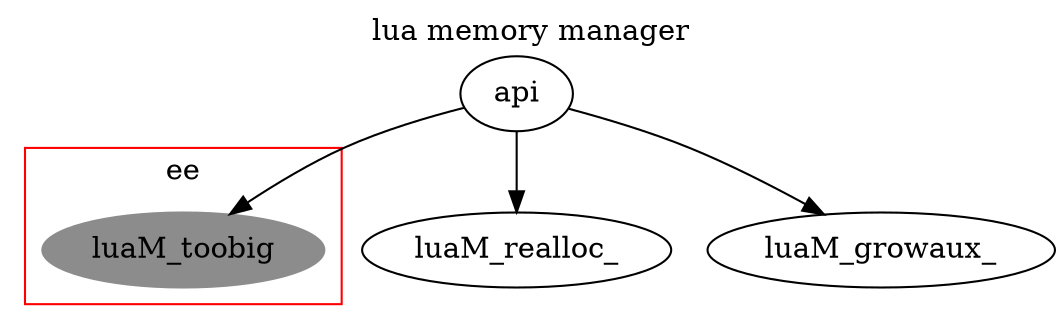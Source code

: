 digraph setting {
	label = "lua memory manager"
	labelloc = "t"
	labeljust = "c"
	
	subgraph cluster_sub1 {
		label = "ee"
		labelloc = "t"
		color = "red"
		node [ style = "filled", color = "gray55" ]
		
		luaM_toobig 
	}

	api -> {
		luaM_toobig,
		luaM_realloc_,
		luaM_growaux_
	}
}